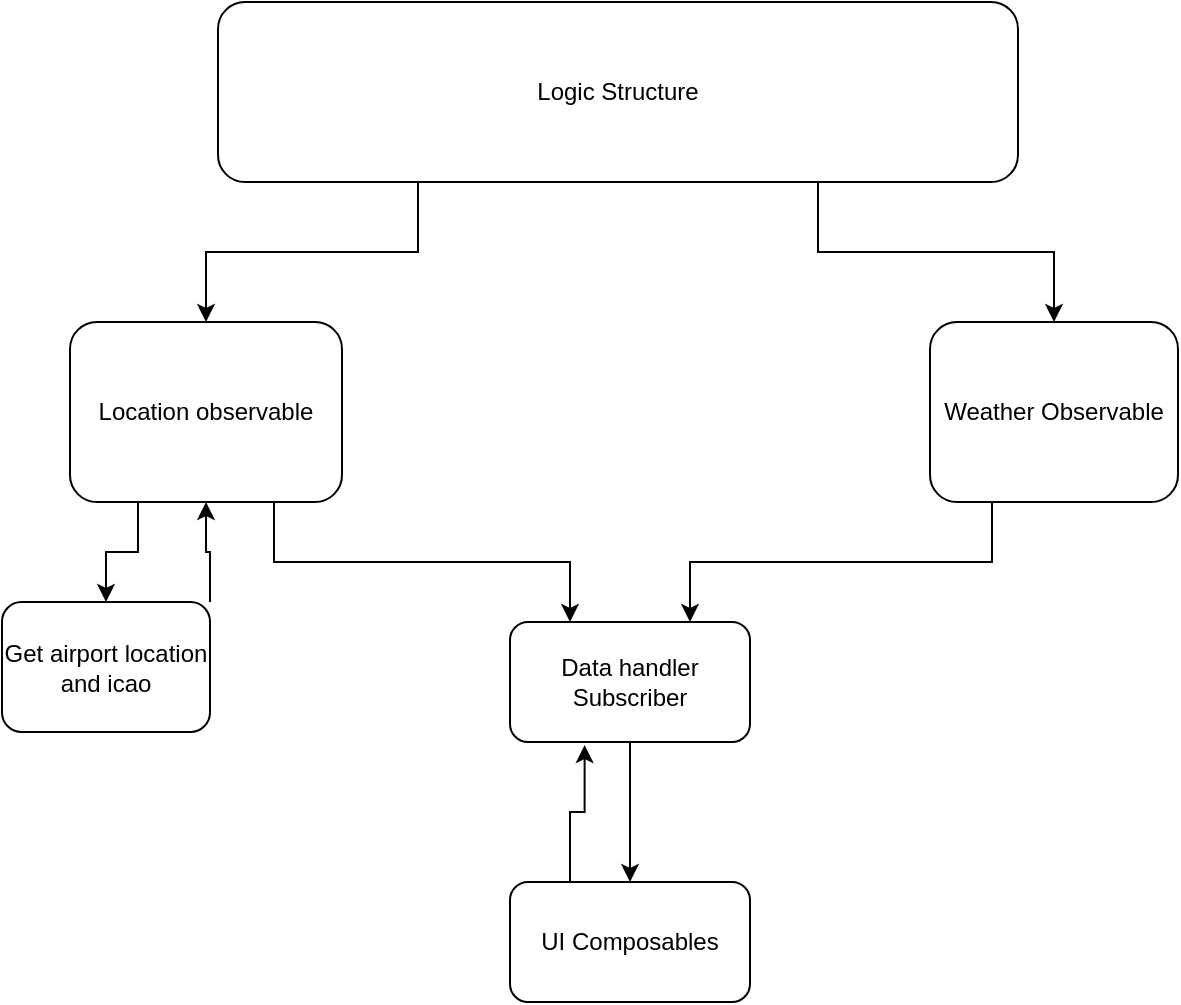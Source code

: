 <mxfile version="20.5.3" type="embed"><diagram id="23iRSUPoRavnBvh4doch" name="Page-1"><mxGraphModel dx="1005" dy="653" grid="1" gridSize="10" guides="1" tooltips="1" connect="1" arrows="1" fold="1" page="1" pageScale="1" pageWidth="827" pageHeight="1169" math="0" shadow="0"><root><mxCell id="0"/><mxCell id="1" parent="0"/><mxCell id="6" style="edgeStyle=orthogonalEdgeStyle;rounded=0;orthogonalLoop=1;jettySize=auto;html=1;exitX=0.25;exitY=1;exitDx=0;exitDy=0;" edge="1" parent="1" source="2" target="5"><mxGeometry relative="1" as="geometry"/></mxCell><mxCell id="8" style="edgeStyle=orthogonalEdgeStyle;rounded=0;orthogonalLoop=1;jettySize=auto;html=1;exitX=0.75;exitY=1;exitDx=0;exitDy=0;" edge="1" parent="1" source="2" target="7"><mxGeometry relative="1" as="geometry"/></mxCell><mxCell id="2" value="Logic Structure" style="rounded=1;whiteSpace=wrap;html=1;" vertex="1" parent="1"><mxGeometry x="214" y="80" width="400" height="90" as="geometry"/></mxCell><mxCell id="12" style="edgeStyle=orthogonalEdgeStyle;rounded=0;orthogonalLoop=1;jettySize=auto;html=1;exitX=0.75;exitY=1;exitDx=0;exitDy=0;entryX=0.25;entryY=0;entryDx=0;entryDy=0;" edge="1" parent="1" source="5" target="11"><mxGeometry relative="1" as="geometry"/></mxCell><mxCell id="18" style="edgeStyle=orthogonalEdgeStyle;rounded=0;orthogonalLoop=1;jettySize=auto;html=1;exitX=0.25;exitY=1;exitDx=0;exitDy=0;" edge="1" parent="1" source="5" target="17"><mxGeometry relative="1" as="geometry"/></mxCell><mxCell id="5" value="Location observable" style="rounded=1;whiteSpace=wrap;html=1;" vertex="1" parent="1"><mxGeometry x="140" y="240" width="136" height="90" as="geometry"/></mxCell><mxCell id="13" style="edgeStyle=orthogonalEdgeStyle;rounded=0;orthogonalLoop=1;jettySize=auto;html=1;exitX=0.25;exitY=1;exitDx=0;exitDy=0;entryX=0.75;entryY=0;entryDx=0;entryDy=0;" edge="1" parent="1" source="7" target="11"><mxGeometry relative="1" as="geometry"/></mxCell><mxCell id="7" value="Weather Observable" style="rounded=1;whiteSpace=wrap;html=1;" vertex="1" parent="1"><mxGeometry x="570" y="240" width="124" height="90" as="geometry"/></mxCell><mxCell id="15" style="edgeStyle=orthogonalEdgeStyle;rounded=0;orthogonalLoop=1;jettySize=auto;html=1;exitX=0.5;exitY=1;exitDx=0;exitDy=0;" edge="1" parent="1" source="11" target="14"><mxGeometry relative="1" as="geometry"/></mxCell><mxCell id="11" value="Data handler Subscriber" style="rounded=1;whiteSpace=wrap;html=1;" vertex="1" parent="1"><mxGeometry x="360" y="390" width="120" height="60" as="geometry"/></mxCell><mxCell id="16" style="edgeStyle=orthogonalEdgeStyle;rounded=0;orthogonalLoop=1;jettySize=auto;html=1;exitX=0.25;exitY=0;exitDx=0;exitDy=0;entryX=0.311;entryY=1.026;entryDx=0;entryDy=0;entryPerimeter=0;" edge="1" parent="1" source="14" target="11"><mxGeometry relative="1" as="geometry"/></mxCell><mxCell id="14" value="UI Composables" style="rounded=1;whiteSpace=wrap;html=1;" vertex="1" parent="1"><mxGeometry x="360" y="520" width="120" height="60" as="geometry"/></mxCell><mxCell id="19" style="edgeStyle=orthogonalEdgeStyle;rounded=0;orthogonalLoop=1;jettySize=auto;html=1;exitX=1;exitY=0;exitDx=0;exitDy=0;entryX=0.5;entryY=1;entryDx=0;entryDy=0;" edge="1" parent="1" source="17" target="5"><mxGeometry relative="1" as="geometry"/></mxCell><mxCell id="17" value="Get airport location and icao" style="rounded=1;whiteSpace=wrap;html=1;" vertex="1" parent="1"><mxGeometry x="106" y="380" width="104" height="65" as="geometry"/></mxCell></root></mxGraphModel></diagram></mxfile>